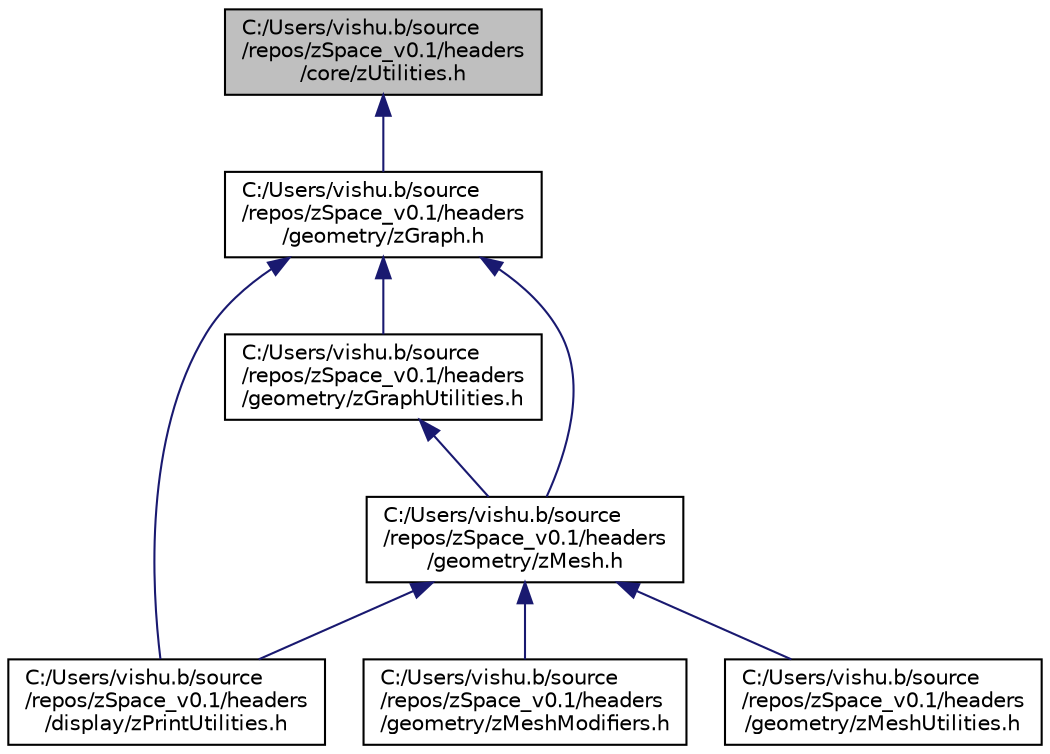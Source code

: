 digraph "C:/Users/vishu.b/source/repos/zSpace_v0.1/headers/core/zUtilities.h"
{
  edge [fontname="Helvetica",fontsize="10",labelfontname="Helvetica",labelfontsize="10"];
  node [fontname="Helvetica",fontsize="10",shape=record];
  Node14 [label="C:/Users/vishu.b/source\l/repos/zSpace_v0.1/headers\l/core/zUtilities.h",height=0.2,width=0.4,color="black", fillcolor="grey75", style="filled", fontcolor="black"];
  Node14 -> Node15 [dir="back",color="midnightblue",fontsize="10",style="solid",fontname="Helvetica"];
  Node15 [label="C:/Users/vishu.b/source\l/repos/zSpace_v0.1/headers\l/geometry/zGraph.h",height=0.2,width=0.4,color="black", fillcolor="white", style="filled",URL="$z_graph_8h.html"];
  Node15 -> Node16 [dir="back",color="midnightblue",fontsize="10",style="solid",fontname="Helvetica"];
  Node16 [label="C:/Users/vishu.b/source\l/repos/zSpace_v0.1/headers\l/display/zPrintUtilities.h",height=0.2,width=0.4,color="black", fillcolor="white", style="filled",URL="$z_print_utilities_8h.html"];
  Node15 -> Node17 [dir="back",color="midnightblue",fontsize="10",style="solid",fontname="Helvetica"];
  Node17 [label="C:/Users/vishu.b/source\l/repos/zSpace_v0.1/headers\l/geometry/zGraphUtilities.h",height=0.2,width=0.4,color="black", fillcolor="white", style="filled",URL="$z_graph_utilities_8h.html"];
  Node17 -> Node18 [dir="back",color="midnightblue",fontsize="10",style="solid",fontname="Helvetica"];
  Node18 [label="C:/Users/vishu.b/source\l/repos/zSpace_v0.1/headers\l/geometry/zMesh.h",height=0.2,width=0.4,color="black", fillcolor="white", style="filled",URL="$z_mesh_8h.html"];
  Node18 -> Node16 [dir="back",color="midnightblue",fontsize="10",style="solid",fontname="Helvetica"];
  Node18 -> Node19 [dir="back",color="midnightblue",fontsize="10",style="solid",fontname="Helvetica"];
  Node19 [label="C:/Users/vishu.b/source\l/repos/zSpace_v0.1/headers\l/geometry/zMeshModifiers.h",height=0.2,width=0.4,color="black", fillcolor="white", style="filled",URL="$z_mesh_modifiers_8h.html"];
  Node18 -> Node20 [dir="back",color="midnightblue",fontsize="10",style="solid",fontname="Helvetica"];
  Node20 [label="C:/Users/vishu.b/source\l/repos/zSpace_v0.1/headers\l/geometry/zMeshUtilities.h",height=0.2,width=0.4,color="black", fillcolor="white", style="filled",URL="$z_mesh_utilities_8h.html"];
  Node15 -> Node18 [dir="back",color="midnightblue",fontsize="10",style="solid",fontname="Helvetica"];
}
